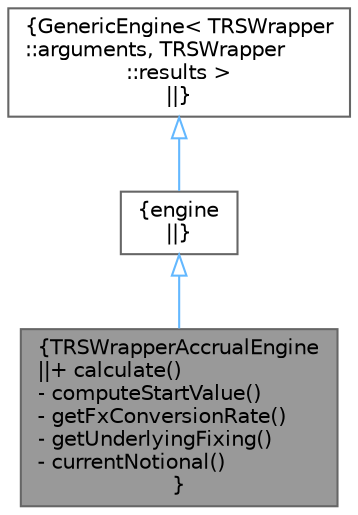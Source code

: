 digraph "TRSWrapperAccrualEngine"
{
 // INTERACTIVE_SVG=YES
 // LATEX_PDF_SIZE
  bgcolor="transparent";
  edge [fontname=Helvetica,fontsize=10,labelfontname=Helvetica,labelfontsize=10];
  node [fontname=Helvetica,fontsize=10,shape=box,height=0.2,width=0.4];
  Node1 [label="{TRSWrapperAccrualEngine\n||+ calculate()\l- computeStartValue()\l- getFxConversionRate()\l- getUnderlyingFixing()\l- currentNotional()\l}",height=0.2,width=0.4,color="gray40", fillcolor="grey60", style="filled", fontcolor="black",tooltip=" "];
  Node2 -> Node1 [dir="back",color="steelblue1",style="solid",arrowtail="onormal"];
  Node2 [label="{engine\n||}",height=0.2,width=0.4,color="gray40", fillcolor="white", style="filled",URL="$classore_1_1data_1_1_t_r_s_wrapper_1_1engine.html",tooltip=" "];
  Node3 -> Node2 [dir="back",color="steelblue1",style="solid",arrowtail="onormal"];
  Node3 [label="{GenericEngine\< TRSWrapper\l::arguments, TRSWrapper\l::results \>\n||}",height=0.2,width=0.4,color="gray40", fillcolor="white", style="filled",tooltip=" "];
}
